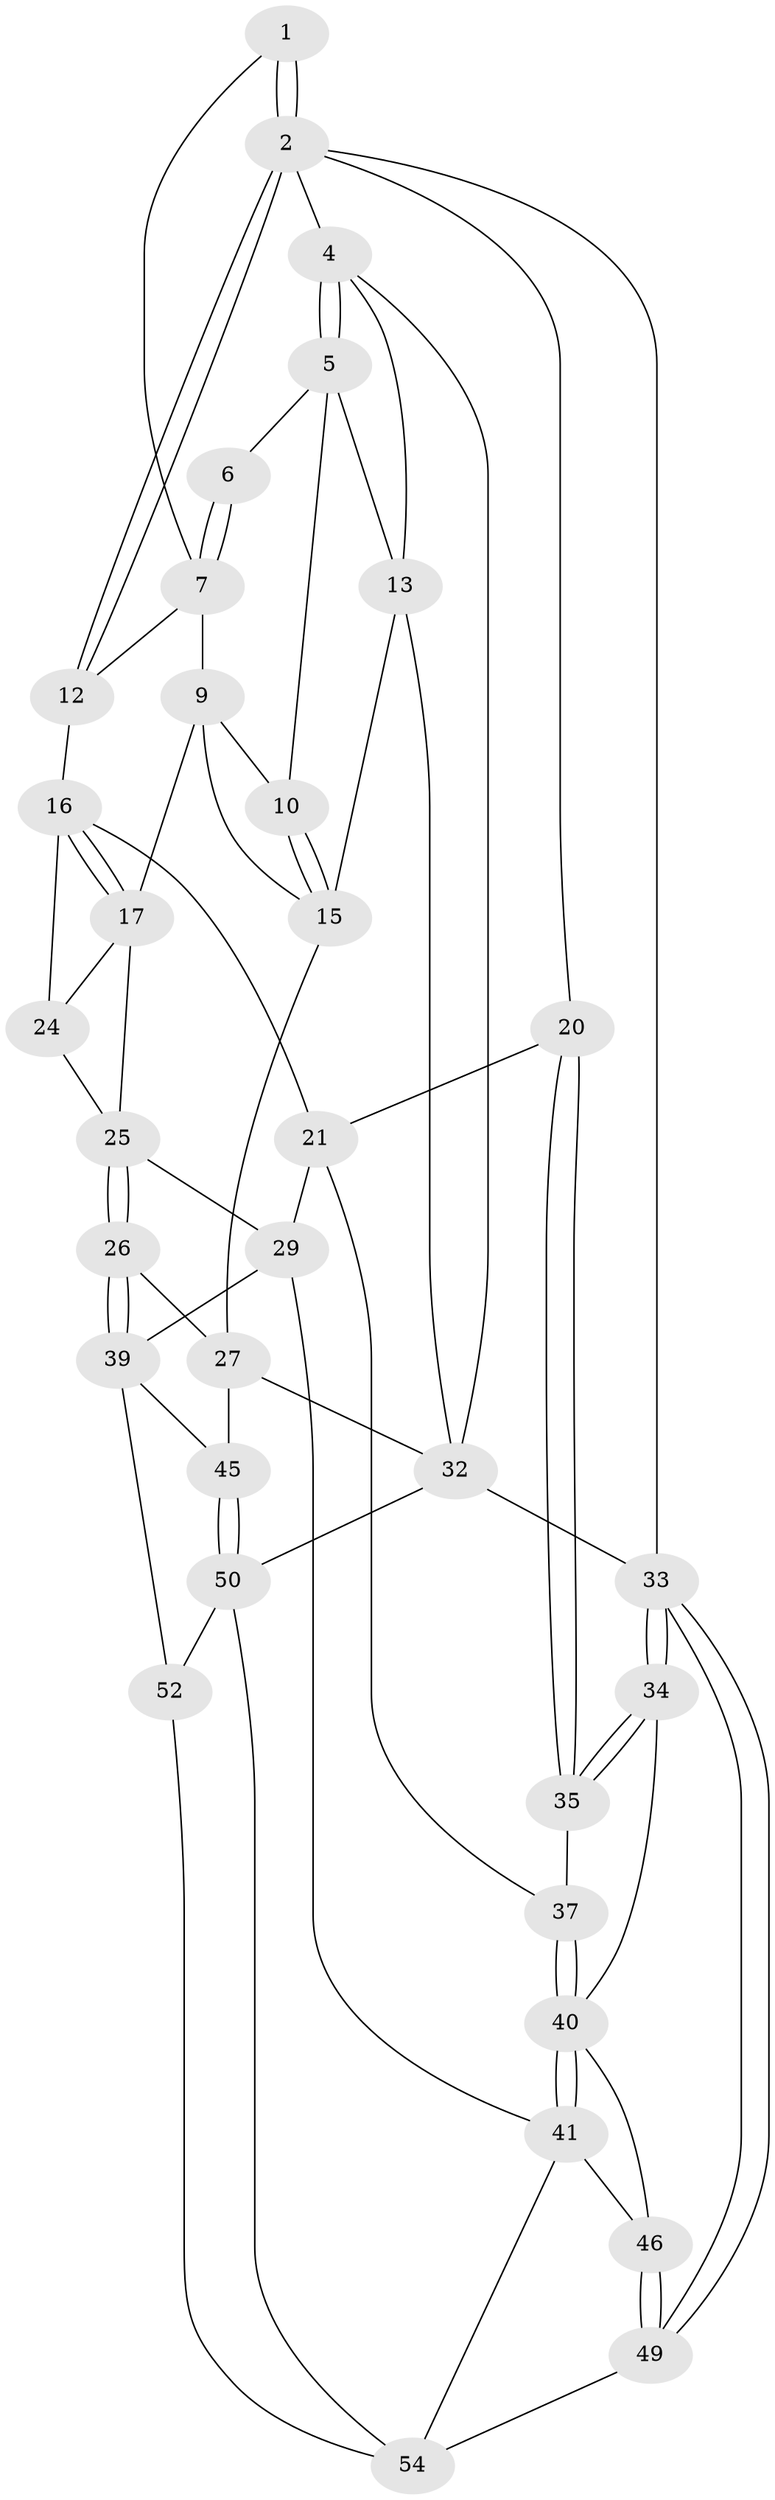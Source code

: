// original degree distribution, {3: 0.03571428571428571, 6: 0.23214285714285715, 5: 0.4642857142857143, 4: 0.26785714285714285}
// Generated by graph-tools (version 1.1) at 2025/42/03/06/25 10:42:31]
// undirected, 34 vertices, 77 edges
graph export_dot {
graph [start="1"]
  node [color=gray90,style=filled];
  1 [pos="+0.591986354800422+0"];
  2 [pos="+0.991040720607281+0",super="+3"];
  4 [pos="+0+0"];
  5 [pos="+0.22235064839213484+0",super="+11"];
  6 [pos="+0.40844299317839083+0"];
  7 [pos="+0.4477895386404831+0.0877263733187817",super="+8"];
  9 [pos="+0.4137930096251411+0.17080521355265293",super="+18"];
  10 [pos="+0.36970224669107105+0.15422072338542472"];
  12 [pos="+0.8678416108409571+0"];
  13 [pos="+0.0672399470898166+0.20680015154163117",super="+14"];
  15 [pos="+0.1820842181428944+0.34099095493583964",super="+19"];
  16 [pos="+0.7077633100815292+0.20456641907983253",super="+22"];
  17 [pos="+0.45807449100503+0.2703379584119989",super="+23"];
  20 [pos="+1+0.10529661320142757"];
  21 [pos="+0.8006172755080905+0.46629035536735225",super="+28"];
  24 [pos="+0.6214554494872104+0.3567200908589805"];
  25 [pos="+0.4085768558799349+0.47142506855321076",super="+30"];
  26 [pos="+0.3856510304510463+0.5062951592027296"];
  27 [pos="+0.2408698765590865+0.5138178468541484",super="+31"];
  29 [pos="+0.7385585757776406+0.5211786204404553",super="+38"];
  32 [pos="+0+0.651209004407164",super="+51"];
  33 [pos="+1+1"];
  34 [pos="+1+0.7081670084430312",super="+42"];
  35 [pos="+1+0.560329135465925",super="+36"];
  37 [pos="+0.8856130416223345+0.596569158295542"];
  39 [pos="+0.5616228655102667+0.7040240926949644",super="+44"];
  40 [pos="+0.765997769136263+0.7035670226150716",super="+43"];
  41 [pos="+0.5905848086822278+0.748391449035348",super="+48"];
  45 [pos="+0.23898265574898017+0.7593897538079507"];
  46 [pos="+0.8702435316109891+0.8607236311647021",super="+47"];
  49 [pos="+1+1",super="+55"];
  50 [pos="+0.10363827226073778+1",super="+53"];
  52 [pos="+0.33998547628837317+0.9489476532180021"];
  54 [pos="+0.5500554847617435+0.8771712821350153",super="+56"];
  1 -- 2;
  1 -- 2;
  1 -- 7;
  2 -- 12;
  2 -- 12;
  2 -- 33;
  2 -- 4;
  2 -- 20;
  4 -- 5;
  4 -- 5;
  4 -- 13;
  4 -- 32;
  5 -- 6;
  5 -- 10;
  5 -- 13;
  6 -- 7;
  6 -- 7;
  7 -- 9;
  7 -- 12;
  9 -- 10;
  9 -- 17;
  9 -- 15;
  10 -- 15;
  10 -- 15;
  12 -- 16;
  13 -- 15;
  13 -- 32;
  15 -- 27;
  16 -- 17;
  16 -- 17;
  16 -- 24;
  16 -- 21;
  17 -- 24;
  17 -- 25;
  20 -- 21;
  20 -- 35;
  20 -- 35;
  21 -- 29;
  21 -- 37;
  24 -- 25;
  25 -- 26;
  25 -- 26;
  25 -- 29;
  26 -- 27;
  26 -- 39;
  26 -- 39;
  27 -- 32;
  27 -- 45;
  29 -- 41;
  29 -- 39;
  32 -- 33;
  32 -- 50;
  33 -- 34;
  33 -- 34;
  33 -- 49;
  33 -- 49;
  34 -- 35 [weight=2];
  34 -- 35;
  34 -- 40;
  35 -- 37;
  37 -- 40;
  37 -- 40;
  39 -- 52;
  39 -- 45;
  40 -- 41;
  40 -- 41;
  40 -- 46;
  41 -- 54;
  41 -- 46;
  45 -- 50;
  45 -- 50;
  46 -- 49 [weight=2];
  46 -- 49;
  49 -- 54;
  50 -- 52;
  50 -- 54;
  52 -- 54;
}
